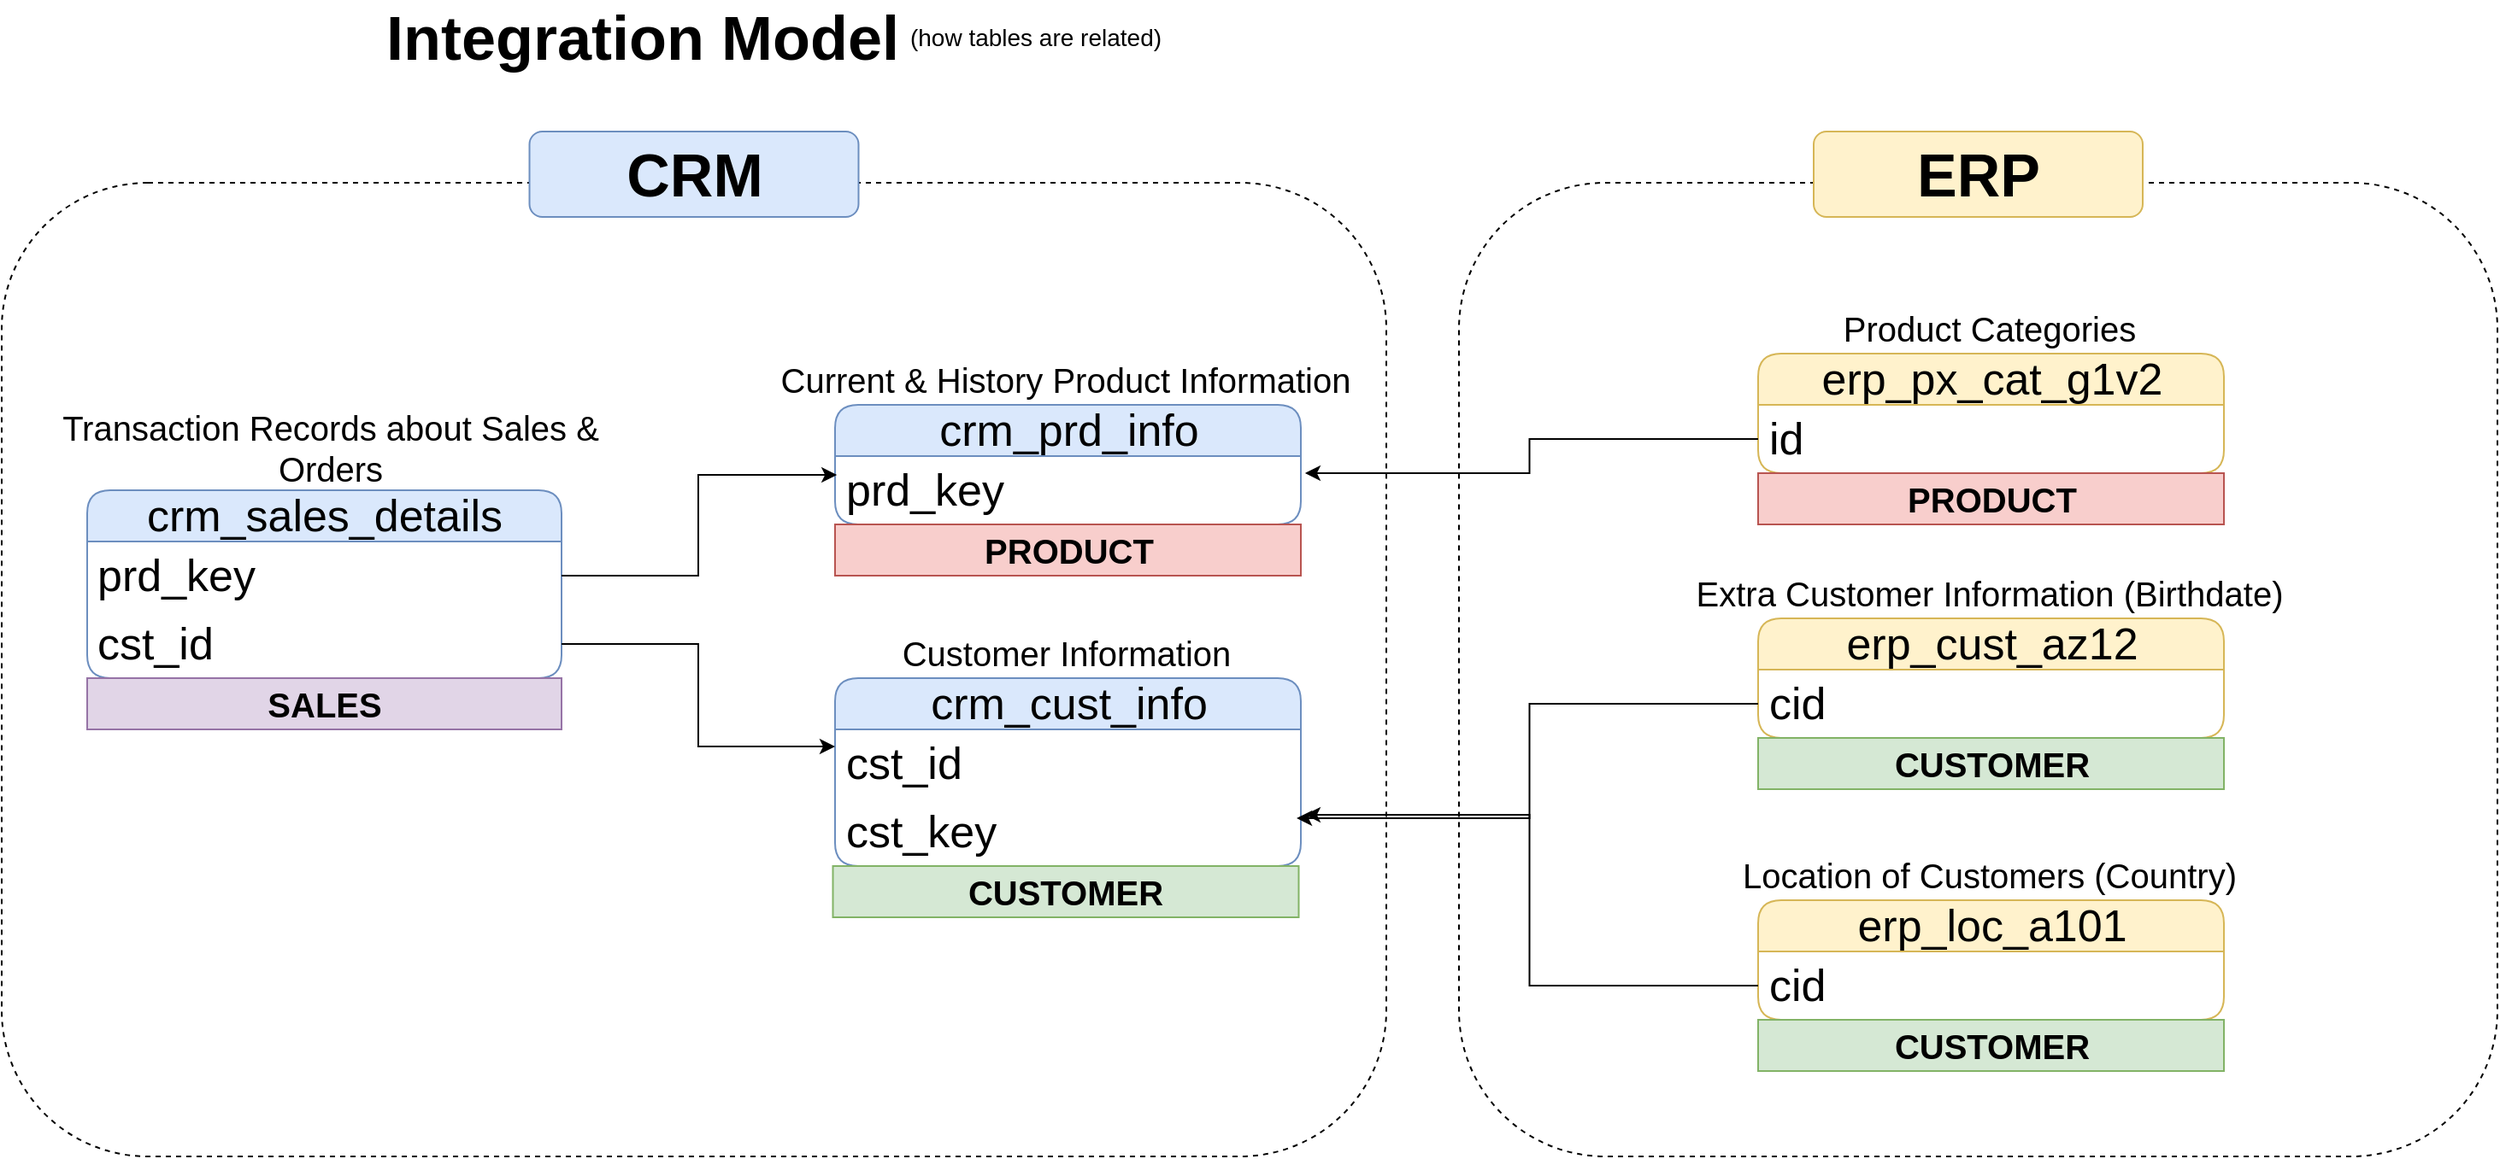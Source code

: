 <mxfile version="27.0.9">
  <diagram name="Page-1" id="CMOv8pjXDxjQAOF9YQjk">
    <mxGraphModel dx="2528" dy="989" grid="1" gridSize="10" guides="1" tooltips="1" connect="1" arrows="1" fold="1" page="1" pageScale="1" pageWidth="850" pageHeight="1100" math="0" shadow="0">
      <root>
        <mxCell id="0" />
        <mxCell id="1" parent="0" />
        <mxCell id="Dh-IFWAiiyUwbAjQ1QD_-43" value="" style="rounded=1;whiteSpace=wrap;html=1;fillColor=none;dashed=1;" parent="1" vertex="1">
          <mxGeometry x="-190" y="110" width="810" height="570" as="geometry" />
        </mxCell>
        <mxCell id="Dh-IFWAiiyUwbAjQ1QD_-46" value="" style="rounded=1;whiteSpace=wrap;html=1;fillColor=none;dashed=1;" parent="1" vertex="1">
          <mxGeometry x="662.5" y="110" width="607.5" height="570" as="geometry" />
        </mxCell>
        <mxCell id="Dh-IFWAiiyUwbAjQ1QD_-1" value="&lt;font style=&quot;font-size: 36px;&quot;&gt;Integration Model&lt;/font&gt;" style="text;html=1;align=center;verticalAlign=middle;whiteSpace=wrap;rounded=0;fontStyle=1" parent="1" vertex="1">
          <mxGeometry x="10" y="10" width="350" height="30" as="geometry" />
        </mxCell>
        <mxCell id="Dh-IFWAiiyUwbAjQ1QD_-2" value="&lt;font style=&quot;font-size: 14px;&quot;&gt;(how tables are related)&lt;/font&gt;" style="text;html=1;align=center;verticalAlign=middle;whiteSpace=wrap;rounded=0;" parent="1" vertex="1">
          <mxGeometry x="340" y="10" width="150" height="30" as="geometry" />
        </mxCell>
        <mxCell id="Dh-IFWAiiyUwbAjQ1QD_-11" value="crm_cust_info" style="swimlane;fontStyle=0;childLayout=stackLayout;horizontal=1;startSize=30;horizontalStack=0;resizeParent=1;resizeParentMax=0;resizeLast=0;collapsible=1;marginBottom=0;whiteSpace=wrap;html=1;rounded=1;fillColor=#dae8fc;strokeColor=#6c8ebf;fontSize=26;" parent="1" vertex="1">
          <mxGeometry x="297.5" y="400" width="272.5" height="110" as="geometry" />
        </mxCell>
        <mxCell id="Dh-IFWAiiyUwbAjQ1QD_-12" value="cst_id" style="text;strokeColor=none;fillColor=none;align=left;verticalAlign=middle;spacingLeft=4;spacingRight=4;overflow=hidden;points=[[0,0.5],[1,0.5]];portConstraint=eastwest;rotatable=0;whiteSpace=wrap;html=1;fontSize=26;" parent="Dh-IFWAiiyUwbAjQ1QD_-11" vertex="1">
          <mxGeometry y="30" width="272.5" height="40" as="geometry" />
        </mxCell>
        <mxCell id="Dh-IFWAiiyUwbAjQ1QD_-32" value="cst_key" style="text;strokeColor=none;fillColor=none;align=left;verticalAlign=middle;spacingLeft=4;spacingRight=4;overflow=hidden;points=[[0,0.5],[1,0.5]];portConstraint=eastwest;rotatable=0;whiteSpace=wrap;html=1;fontSize=26;" parent="Dh-IFWAiiyUwbAjQ1QD_-11" vertex="1">
          <mxGeometry y="70" width="272.5" height="40" as="geometry" />
        </mxCell>
        <mxCell id="Dh-IFWAiiyUwbAjQ1QD_-16" value="&lt;font style=&quot;font-size: 20px;&quot;&gt;Customer Information&lt;/font&gt;" style="text;html=1;align=center;verticalAlign=middle;whiteSpace=wrap;rounded=0;" parent="1" vertex="1">
          <mxGeometry x="332.5" y="370" width="200" height="30" as="geometry" />
        </mxCell>
        <mxCell id="Dh-IFWAiiyUwbAjQ1QD_-17" value="crm_prd_info" style="swimlane;fontStyle=0;childLayout=stackLayout;horizontal=1;startSize=30;horizontalStack=0;resizeParent=1;resizeParentMax=0;resizeLast=0;collapsible=1;marginBottom=0;whiteSpace=wrap;html=1;rounded=1;fillColor=#dae8fc;strokeColor=#6c8ebf;fontSize=26;" parent="1" vertex="1">
          <mxGeometry x="297.5" y="240" width="272.5" height="70" as="geometry" />
        </mxCell>
        <mxCell id="Dh-IFWAiiyUwbAjQ1QD_-18" value="prd_key" style="text;strokeColor=none;fillColor=none;align=left;verticalAlign=middle;spacingLeft=4;spacingRight=4;overflow=hidden;points=[[0,0.5],[1,0.5]];portConstraint=eastwest;rotatable=0;whiteSpace=wrap;html=1;fontSize=26;rounded=0;" parent="Dh-IFWAiiyUwbAjQ1QD_-17" vertex="1">
          <mxGeometry y="30" width="272.5" height="40" as="geometry" />
        </mxCell>
        <mxCell id="Dh-IFWAiiyUwbAjQ1QD_-19" value="&lt;font style=&quot;font-size: 20px;&quot;&gt;Current &amp;amp; History Product Information&lt;/font&gt;" style="text;html=1;align=center;verticalAlign=middle;whiteSpace=wrap;rounded=0;" parent="1" vertex="1">
          <mxGeometry x="260" y="210" width="345" height="30" as="geometry" />
        </mxCell>
        <mxCell id="Dh-IFWAiiyUwbAjQ1QD_-20" value="crm_sales_details" style="swimlane;fontStyle=0;childLayout=stackLayout;horizontal=1;startSize=30;horizontalStack=0;resizeParent=1;resizeParentMax=0;resizeLast=0;collapsible=1;marginBottom=0;whiteSpace=wrap;html=1;rounded=1;fillColor=#dae8fc;strokeColor=#6c8ebf;fontSize=26;" parent="1" vertex="1">
          <mxGeometry x="-140" y="290" width="277.5" height="110" as="geometry" />
        </mxCell>
        <mxCell id="Dh-IFWAiiyUwbAjQ1QD_-21" value="prd_key" style="text;strokeColor=none;fillColor=none;align=left;verticalAlign=middle;spacingLeft=4;spacingRight=4;overflow=hidden;points=[[0,0.5],[1,0.5]];portConstraint=eastwest;rotatable=0;whiteSpace=wrap;html=1;fontSize=26;" parent="Dh-IFWAiiyUwbAjQ1QD_-20" vertex="1">
          <mxGeometry y="30" width="277.5" height="40" as="geometry" />
        </mxCell>
        <mxCell id="Dh-IFWAiiyUwbAjQ1QD_-25" value="cst_id" style="text;strokeColor=none;fillColor=none;align=left;verticalAlign=middle;spacingLeft=4;spacingRight=4;overflow=hidden;points=[[0,0.5],[1,0.5]];portConstraint=eastwest;rotatable=0;whiteSpace=wrap;html=1;fontSize=26;" parent="Dh-IFWAiiyUwbAjQ1QD_-20" vertex="1">
          <mxGeometry y="70" width="277.5" height="40" as="geometry" />
        </mxCell>
        <mxCell id="Dh-IFWAiiyUwbAjQ1QD_-22" value="&lt;font style=&quot;font-size: 20px;&quot;&gt;Transaction Records about Sales &amp;amp; Orders&lt;/font&gt;" style="text;html=1;align=center;verticalAlign=middle;whiteSpace=wrap;rounded=0;" parent="1" vertex="1">
          <mxGeometry x="-170" y="250" width="345" height="30" as="geometry" />
        </mxCell>
        <mxCell id="Dh-IFWAiiyUwbAjQ1QD_-27" style="edgeStyle=orthogonalEdgeStyle;rounded=0;orthogonalLoop=1;jettySize=auto;html=1;entryX=0;entryY=0.25;entryDx=0;entryDy=0;entryPerimeter=0;" parent="1" source="Dh-IFWAiiyUwbAjQ1QD_-25" target="Dh-IFWAiiyUwbAjQ1QD_-12" edge="1">
          <mxGeometry relative="1" as="geometry" />
        </mxCell>
        <mxCell id="Dh-IFWAiiyUwbAjQ1QD_-28" style="edgeStyle=orthogonalEdgeStyle;rounded=0;orthogonalLoop=1;jettySize=auto;html=1;entryX=0.004;entryY=0.275;entryDx=0;entryDy=0;entryPerimeter=0;" parent="1" source="Dh-IFWAiiyUwbAjQ1QD_-21" target="Dh-IFWAiiyUwbAjQ1QD_-18" edge="1">
          <mxGeometry relative="1" as="geometry" />
        </mxCell>
        <mxCell id="Dh-IFWAiiyUwbAjQ1QD_-29" value="erp_cust_az12" style="swimlane;fontStyle=0;childLayout=stackLayout;horizontal=1;startSize=30;horizontalStack=0;resizeParent=1;resizeParentMax=0;resizeLast=0;collapsible=1;marginBottom=0;whiteSpace=wrap;html=1;rounded=1;fillColor=#fff2cc;strokeColor=#d6b656;fontSize=26;" parent="1" vertex="1">
          <mxGeometry x="837.5" y="365" width="272.5" height="70" as="geometry" />
        </mxCell>
        <mxCell id="Dh-IFWAiiyUwbAjQ1QD_-30" value="cid" style="text;strokeColor=none;fillColor=none;align=left;verticalAlign=middle;spacingLeft=4;spacingRight=4;overflow=hidden;points=[[0,0.5],[1,0.5]];portConstraint=eastwest;rotatable=0;whiteSpace=wrap;html=1;fontSize=26;" parent="Dh-IFWAiiyUwbAjQ1QD_-29" vertex="1">
          <mxGeometry y="30" width="272.5" height="40" as="geometry" />
        </mxCell>
        <mxCell id="Dh-IFWAiiyUwbAjQ1QD_-31" value="&lt;font style=&quot;font-size: 20px;&quot;&gt;Extra Customer Information (Birthdate)&lt;/font&gt;" style="text;html=1;align=center;verticalAlign=middle;whiteSpace=wrap;rounded=0;fillColor=none;strokeColor=none;" parent="1" vertex="1">
          <mxGeometry x="792.5" y="335" width="360" height="30" as="geometry" />
        </mxCell>
        <mxCell id="Dh-IFWAiiyUwbAjQ1QD_-33" style="edgeStyle=orthogonalEdgeStyle;rounded=0;orthogonalLoop=1;jettySize=auto;html=1;entryX=0.991;entryY=0.3;entryDx=0;entryDy=0;entryPerimeter=0;" parent="1" source="Dh-IFWAiiyUwbAjQ1QD_-30" target="Dh-IFWAiiyUwbAjQ1QD_-32" edge="1">
          <mxGeometry relative="1" as="geometry" />
        </mxCell>
        <mxCell id="Dh-IFWAiiyUwbAjQ1QD_-34" value="erp_loc_a101" style="swimlane;fontStyle=0;childLayout=stackLayout;horizontal=1;startSize=30;horizontalStack=0;resizeParent=1;resizeParentMax=0;resizeLast=0;collapsible=1;marginBottom=0;whiteSpace=wrap;html=1;rounded=1;fillColor=#fff2cc;strokeColor=#d6b656;fontSize=26;" parent="1" vertex="1">
          <mxGeometry x="837.5" y="530" width="272.5" height="70" as="geometry" />
        </mxCell>
        <mxCell id="Dh-IFWAiiyUwbAjQ1QD_-35" value="cid" style="text;strokeColor=none;fillColor=none;align=left;verticalAlign=middle;spacingLeft=4;spacingRight=4;overflow=hidden;points=[[0,0.5],[1,0.5]];portConstraint=eastwest;rotatable=0;whiteSpace=wrap;html=1;fontSize=26;" parent="Dh-IFWAiiyUwbAjQ1QD_-34" vertex="1">
          <mxGeometry y="30" width="272.5" height="40" as="geometry" />
        </mxCell>
        <mxCell id="Dh-IFWAiiyUwbAjQ1QD_-36" value="&lt;font style=&quot;font-size: 20px;&quot;&gt;Location of Customers (Country)&lt;/font&gt;" style="text;html=1;align=center;verticalAlign=middle;whiteSpace=wrap;rounded=0;fillColor=none;strokeColor=none;" parent="1" vertex="1">
          <mxGeometry x="792.5" y="500" width="360" height="30" as="geometry" />
        </mxCell>
        <mxCell id="Dh-IFWAiiyUwbAjQ1QD_-38" style="edgeStyle=orthogonalEdgeStyle;rounded=0;orthogonalLoop=1;jettySize=auto;html=1;entryX=1.009;entryY=0.25;entryDx=0;entryDy=0;entryPerimeter=0;" parent="1" source="Dh-IFWAiiyUwbAjQ1QD_-35" target="Dh-IFWAiiyUwbAjQ1QD_-32" edge="1">
          <mxGeometry relative="1" as="geometry" />
        </mxCell>
        <mxCell id="Dh-IFWAiiyUwbAjQ1QD_-39" value="erp_px_cat_g1v2" style="swimlane;fontStyle=0;childLayout=stackLayout;horizontal=1;startSize=30;horizontalStack=0;resizeParent=1;resizeParentMax=0;resizeLast=0;collapsible=1;marginBottom=0;whiteSpace=wrap;html=1;rounded=1;fillColor=#fff2cc;strokeColor=#d6b656;fontSize=26;" parent="1" vertex="1">
          <mxGeometry x="837.5" y="210" width="272.5" height="70" as="geometry" />
        </mxCell>
        <mxCell id="Dh-IFWAiiyUwbAjQ1QD_-40" value="id" style="text;strokeColor=none;fillColor=none;align=left;verticalAlign=middle;spacingLeft=4;spacingRight=4;overflow=hidden;points=[[0,0.5],[1,0.5]];portConstraint=eastwest;rotatable=0;whiteSpace=wrap;html=1;fontSize=26;" parent="Dh-IFWAiiyUwbAjQ1QD_-39" vertex="1">
          <mxGeometry y="30" width="272.5" height="40" as="geometry" />
        </mxCell>
        <mxCell id="Dh-IFWAiiyUwbAjQ1QD_-41" value="&lt;font style=&quot;font-size: 20px;&quot;&gt;Product Categories&lt;/font&gt;" style="text;html=1;align=center;verticalAlign=middle;whiteSpace=wrap;rounded=0;fillColor=none;strokeColor=none;" parent="1" vertex="1">
          <mxGeometry x="792.5" y="180" width="360" height="30" as="geometry" />
        </mxCell>
        <mxCell id="Dh-IFWAiiyUwbAjQ1QD_-42" style="edgeStyle=orthogonalEdgeStyle;rounded=0;orthogonalLoop=1;jettySize=auto;html=1;entryX=1.009;entryY=0.25;entryDx=0;entryDy=0;entryPerimeter=0;" parent="1" source="Dh-IFWAiiyUwbAjQ1QD_-40" target="Dh-IFWAiiyUwbAjQ1QD_-18" edge="1">
          <mxGeometry relative="1" as="geometry" />
        </mxCell>
        <mxCell id="Dh-IFWAiiyUwbAjQ1QD_-44" value="&lt;font style=&quot;font-size: 35px;&quot;&gt;CRM&lt;/font&gt;" style="text;html=1;align=center;verticalAlign=middle;whiteSpace=wrap;rounded=1;fontStyle=1;fillColor=#dae8fc;strokeColor=#6c8ebf;" parent="1" vertex="1">
          <mxGeometry x="118.75" y="80" width="192.5" height="50" as="geometry" />
        </mxCell>
        <mxCell id="Dh-IFWAiiyUwbAjQ1QD_-45" value="&lt;font style=&quot;font-size: 35px;&quot;&gt;ERP&lt;/font&gt;" style="text;html=1;align=center;verticalAlign=middle;whiteSpace=wrap;rounded=1;fontStyle=1;fillColor=#fff2cc;strokeColor=#d6b656;" parent="1" vertex="1">
          <mxGeometry x="870" y="80" width="192.5" height="50" as="geometry" />
        </mxCell>
        <mxCell id="4Rkfgrksq3KifMJwRSzQ-1" value="PRODUCT" style="text;html=1;strokeColor=#b85450;fillColor=#f8cecc;align=center;verticalAlign=middle;whiteSpace=wrap;overflow=hidden;fontSize=20;fontStyle=1" vertex="1" parent="1">
          <mxGeometry x="297.5" y="310" width="272.5" height="30" as="geometry" />
        </mxCell>
        <mxCell id="4Rkfgrksq3KifMJwRSzQ-2" value="PRODUCT" style="text;html=1;strokeColor=#b85450;fillColor=#f8cecc;align=center;verticalAlign=middle;whiteSpace=wrap;overflow=hidden;fontSize=20;fontStyle=1" vertex="1" parent="1">
          <mxGeometry x="837.5" y="280" width="272.5" height="30" as="geometry" />
        </mxCell>
        <mxCell id="4Rkfgrksq3KifMJwRSzQ-3" value="CUSTOMER" style="text;html=1;strokeColor=#82b366;fillColor=#d5e8d4;align=center;verticalAlign=middle;whiteSpace=wrap;overflow=hidden;fontSize=20;fontStyle=1" vertex="1" parent="1">
          <mxGeometry x="296.25" y="510" width="272.5" height="30" as="geometry" />
        </mxCell>
        <mxCell id="4Rkfgrksq3KifMJwRSzQ-4" value="CUSTOMER" style="text;html=1;strokeColor=#82b366;fillColor=#d5e8d4;align=center;verticalAlign=middle;whiteSpace=wrap;overflow=hidden;fontSize=20;fontStyle=1" vertex="1" parent="1">
          <mxGeometry x="837.5" y="435" width="272.5" height="30" as="geometry" />
        </mxCell>
        <mxCell id="4Rkfgrksq3KifMJwRSzQ-5" value="CUSTOMER" style="text;html=1;strokeColor=#82b366;fillColor=#d5e8d4;align=center;verticalAlign=middle;whiteSpace=wrap;overflow=hidden;fontSize=20;fontStyle=1" vertex="1" parent="1">
          <mxGeometry x="837.5" y="600" width="272.5" height="30" as="geometry" />
        </mxCell>
        <mxCell id="4Rkfgrksq3KifMJwRSzQ-7" value="SALES" style="text;html=1;strokeColor=#9673a6;fillColor=#e1d5e7;align=center;verticalAlign=middle;whiteSpace=wrap;overflow=hidden;fontSize=20;fontStyle=1" vertex="1" parent="1">
          <mxGeometry x="-140" y="400" width="277.5" height="30" as="geometry" />
        </mxCell>
      </root>
    </mxGraphModel>
  </diagram>
</mxfile>
